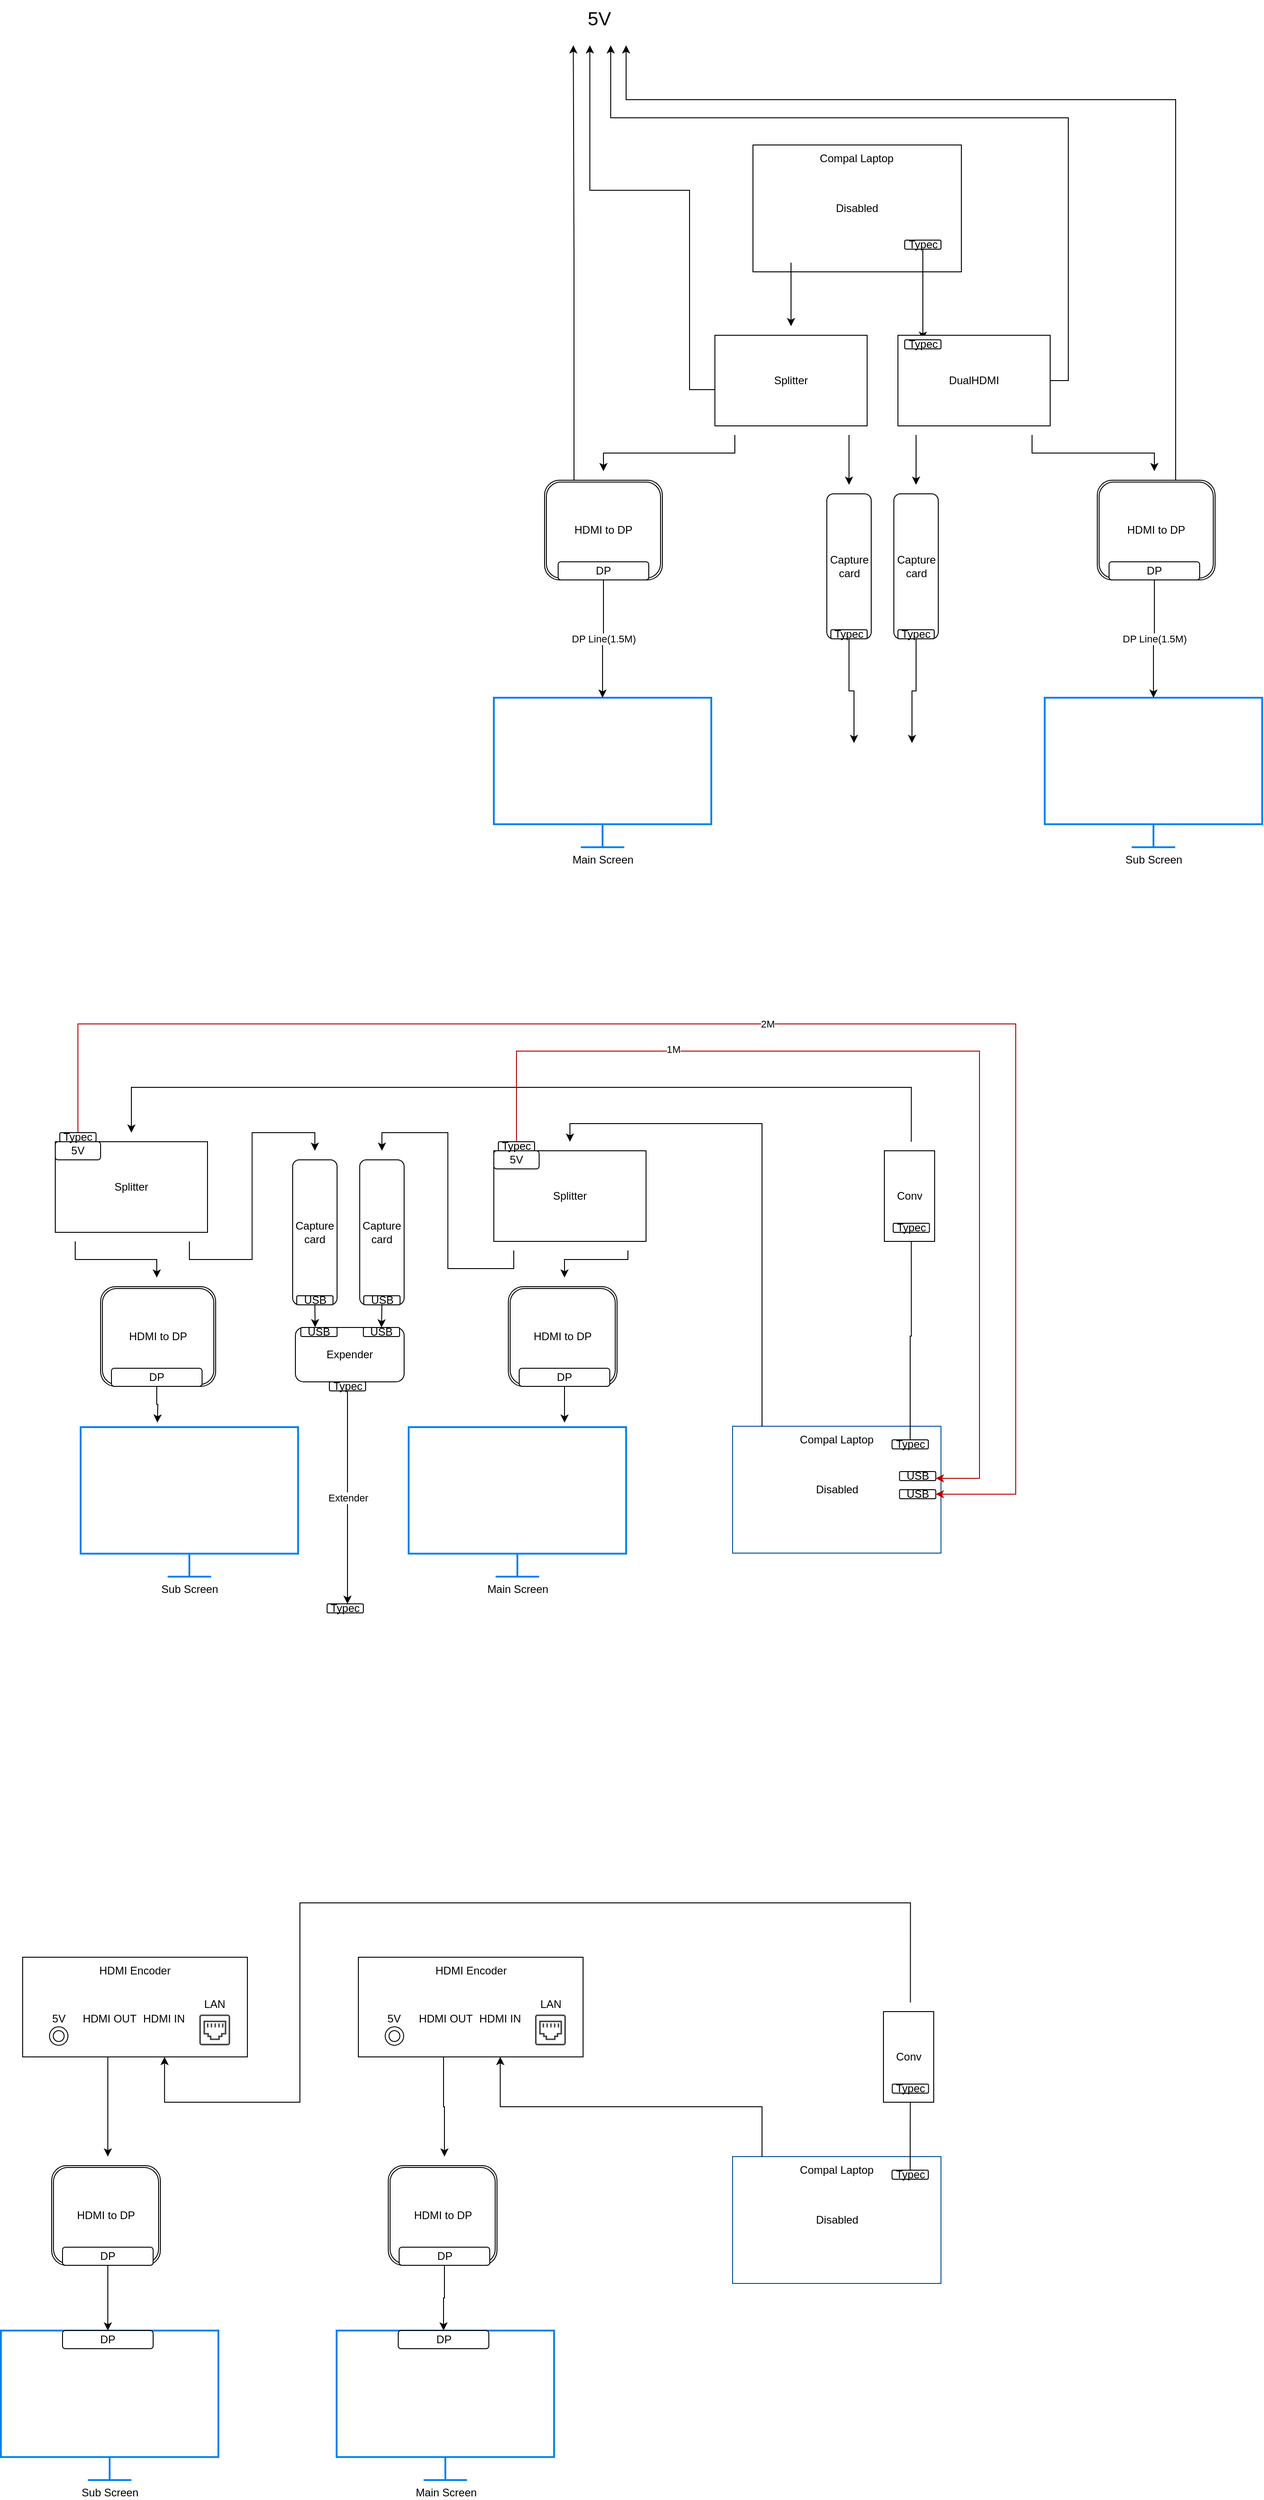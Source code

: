 <mxfile version="21.3.6" type="github">
  <diagram name="Page-1" id="ZHrkb8M3doUFQccYnInZ">
    <mxGraphModel dx="2421" dy="869" grid="1" gridSize="10" guides="1" tooltips="1" connect="1" arrows="1" fold="1" page="1" pageScale="1" pageWidth="827" pageHeight="1169" math="0" shadow="0">
      <root>
        <mxCell id="0" />
        <mxCell id="1" parent="0" />
        <mxCell id="SaD9-UyURZ3D5xDFc2nL-1" value="Disabled" style="rounded=0;whiteSpace=wrap;html=1;" parent="1" vertex="1">
          <mxGeometry x="240" y="200" width="230" height="140" as="geometry" />
        </mxCell>
        <mxCell id="SaD9-UyURZ3D5xDFc2nL-2" value="Compal Laptop" style="text;html=1;strokeColor=none;fillColor=none;align=center;verticalAlign=middle;whiteSpace=wrap;rounded=0;" parent="1" vertex="1">
          <mxGeometry x="302" y="200" width="105" height="30" as="geometry" />
        </mxCell>
        <mxCell id="SaD9-UyURZ3D5xDFc2nL-12" style="edgeStyle=orthogonalEdgeStyle;rounded=0;orthogonalLoop=1;jettySize=auto;html=1;exitX=0.5;exitY=1;exitDx=0;exitDy=0;" parent="1" source="SaD9-UyURZ3D5xDFc2nL-4" target="SaD9-UyURZ3D5xDFc2nL-9" edge="1">
          <mxGeometry relative="1" as="geometry" />
        </mxCell>
        <mxCell id="SaD9-UyURZ3D5xDFc2nL-4" value="" style="shape=image;html=1;verticalAlign=top;verticalLabelPosition=bottom;labelBackgroundColor=#ffffff;imageAspect=0;aspect=fixed;image=https://cdn1.iconfinder.com/data/icons/bootstrap-vol-3/16/hdmi-128.png" parent="1" vertex="1">
          <mxGeometry x="262" y="290" width="40" height="40" as="geometry" />
        </mxCell>
        <mxCell id="SaD9-UyURZ3D5xDFc2nL-15" style="edgeStyle=orthogonalEdgeStyle;rounded=0;orthogonalLoop=1;jettySize=auto;html=1;exitX=0.5;exitY=1;exitDx=0;exitDy=0;entryX=0.5;entryY=0;entryDx=0;entryDy=0;" parent="1" source="SaD9-UyURZ3D5xDFc2nL-7" target="SaD9-UyURZ3D5xDFc2nL-14" edge="1">
          <mxGeometry relative="1" as="geometry" />
        </mxCell>
        <mxCell id="SaD9-UyURZ3D5xDFc2nL-7" value="Typec" style="rounded=1;whiteSpace=wrap;html=1;" parent="1" vertex="1">
          <mxGeometry x="407.5" y="305" width="40" height="10" as="geometry" />
        </mxCell>
        <mxCell id="CkLI3NQmUDIv4lDxEzW_-19" style="edgeStyle=orthogonalEdgeStyle;rounded=0;orthogonalLoop=1;jettySize=auto;html=1;exitX=0;exitY=0.25;exitDx=0;exitDy=0;" parent="1" source="SaD9-UyURZ3D5xDFc2nL-8" edge="1">
          <mxGeometry relative="1" as="geometry">
            <mxPoint x="60" y="90" as="targetPoint" />
            <Array as="points">
              <mxPoint x="240" y="435" />
              <mxPoint x="240" y="470" />
              <mxPoint x="170" y="470" />
              <mxPoint x="170" y="250" />
              <mxPoint x="60" y="250" />
            </Array>
          </mxGeometry>
        </mxCell>
        <mxCell id="SaD9-UyURZ3D5xDFc2nL-8" value="Splitter" style="rounded=0;whiteSpace=wrap;html=1;" parent="1" vertex="1">
          <mxGeometry x="198" y="410" width="168" height="100" as="geometry" />
        </mxCell>
        <mxCell id="SaD9-UyURZ3D5xDFc2nL-9" value="" style="shape=image;html=1;verticalAlign=top;verticalLabelPosition=bottom;labelBackgroundColor=#ffffff;imageAspect=0;aspect=fixed;image=https://cdn1.iconfinder.com/data/icons/bootstrap-vol-3/16/hdmi-128.png" parent="1" vertex="1">
          <mxGeometry x="262" y="400" width="40" height="40" as="geometry" />
        </mxCell>
        <mxCell id="SaD9-UyURZ3D5xDFc2nL-38" style="edgeStyle=orthogonalEdgeStyle;rounded=0;orthogonalLoop=1;jettySize=auto;html=1;exitX=0.5;exitY=1;exitDx=0;exitDy=0;entryX=0.5;entryY=0;entryDx=0;entryDy=0;" parent="1" source="SaD9-UyURZ3D5xDFc2nL-10" target="SaD9-UyURZ3D5xDFc2nL-33" edge="1">
          <mxGeometry relative="1" as="geometry" />
        </mxCell>
        <mxCell id="SaD9-UyURZ3D5xDFc2nL-10" value="" style="shape=image;html=1;verticalAlign=top;verticalLabelPosition=bottom;labelBackgroundColor=#ffffff;imageAspect=0;aspect=fixed;image=https://cdn1.iconfinder.com/data/icons/bootstrap-vol-3/16/hdmi-128.png" parent="1" vertex="1">
          <mxGeometry x="326" y="480" width="40" height="40" as="geometry" />
        </mxCell>
        <mxCell id="SaD9-UyURZ3D5xDFc2nL-25" style="edgeStyle=orthogonalEdgeStyle;rounded=0;orthogonalLoop=1;jettySize=auto;html=1;exitX=0.5;exitY=1;exitDx=0;exitDy=0;entryX=0.5;entryY=0;entryDx=0;entryDy=0;" parent="1" source="SaD9-UyURZ3D5xDFc2nL-11" target="SaD9-UyURZ3D5xDFc2nL-23" edge="1">
          <mxGeometry relative="1" as="geometry" />
        </mxCell>
        <mxCell id="SaD9-UyURZ3D5xDFc2nL-11" value="" style="shape=image;html=1;verticalAlign=top;verticalLabelPosition=bottom;labelBackgroundColor=#ffffff;imageAspect=0;aspect=fixed;image=https://cdn1.iconfinder.com/data/icons/bootstrap-vol-3/16/hdmi-128.png" parent="1" vertex="1">
          <mxGeometry x="200" y="480" width="40" height="40" as="geometry" />
        </mxCell>
        <mxCell id="CkLI3NQmUDIv4lDxEzW_-21" style="edgeStyle=orthogonalEdgeStyle;rounded=0;orthogonalLoop=1;jettySize=auto;html=1;exitX=1;exitY=0.5;exitDx=0;exitDy=0;" parent="1" source="SaD9-UyURZ3D5xDFc2nL-13" edge="1">
          <mxGeometry relative="1" as="geometry">
            <mxPoint x="83" y="90" as="targetPoint" />
            <Array as="points">
              <mxPoint x="588" y="460" />
              <mxPoint x="588" y="170" />
              <mxPoint x="83" y="170" />
            </Array>
          </mxGeometry>
        </mxCell>
        <mxCell id="SaD9-UyURZ3D5xDFc2nL-13" value="DualHDMI" style="rounded=0;whiteSpace=wrap;html=1;" parent="1" vertex="1">
          <mxGeometry x="400" y="410" width="168" height="100" as="geometry" />
        </mxCell>
        <mxCell id="SaD9-UyURZ3D5xDFc2nL-14" value="Typec" style="rounded=1;whiteSpace=wrap;html=1;" parent="1" vertex="1">
          <mxGeometry x="407.5" y="415" width="40" height="10" as="geometry" />
        </mxCell>
        <mxCell id="SaD9-UyURZ3D5xDFc2nL-39" style="edgeStyle=orthogonalEdgeStyle;rounded=0;orthogonalLoop=1;jettySize=auto;html=1;exitX=0.5;exitY=1;exitDx=0;exitDy=0;entryX=0.5;entryY=0;entryDx=0;entryDy=0;" parent="1" source="SaD9-UyURZ3D5xDFc2nL-16" target="SaD9-UyURZ3D5xDFc2nL-36" edge="1">
          <mxGeometry relative="1" as="geometry" />
        </mxCell>
        <mxCell id="SaD9-UyURZ3D5xDFc2nL-16" value="" style="shape=image;html=1;verticalAlign=top;verticalLabelPosition=bottom;labelBackgroundColor=#ffffff;imageAspect=0;aspect=fixed;image=https://cdn1.iconfinder.com/data/icons/bootstrap-vol-3/16/hdmi-128.png" parent="1" vertex="1">
          <mxGeometry x="400" y="480" width="40" height="40" as="geometry" />
        </mxCell>
        <mxCell id="SaD9-UyURZ3D5xDFc2nL-29" style="edgeStyle=orthogonalEdgeStyle;rounded=0;orthogonalLoop=1;jettySize=auto;html=1;exitX=0.5;exitY=1;exitDx=0;exitDy=0;entryX=0.5;entryY=0;entryDx=0;entryDy=0;" parent="1" source="SaD9-UyURZ3D5xDFc2nL-17" target="SaD9-UyURZ3D5xDFc2nL-27" edge="1">
          <mxGeometry relative="1" as="geometry" />
        </mxCell>
        <mxCell id="SaD9-UyURZ3D5xDFc2nL-17" value="" style="shape=image;html=1;verticalAlign=top;verticalLabelPosition=bottom;labelBackgroundColor=#ffffff;imageAspect=0;aspect=fixed;image=https://cdn1.iconfinder.com/data/icons/bootstrap-vol-3/16/hdmi-128.png" parent="1" vertex="1">
          <mxGeometry x="528" y="480" width="40" height="40" as="geometry" />
        </mxCell>
        <mxCell id="SaD9-UyURZ3D5xDFc2nL-20" value="Main Screen" style="html=1;verticalLabelPosition=bottom;align=center;labelBackgroundColor=#ffffff;verticalAlign=top;strokeWidth=2;strokeColor=#0080F0;shadow=0;dashed=0;shape=mxgraph.ios7.icons.monitor;" parent="1" vertex="1">
          <mxGeometry x="-46" y="810" width="240" height="165" as="geometry" />
        </mxCell>
        <mxCell id="SaD9-UyURZ3D5xDFc2nL-21" value="Sub Screen" style="html=1;verticalLabelPosition=bottom;align=center;labelBackgroundColor=#ffffff;verticalAlign=top;strokeWidth=2;strokeColor=#0080F0;shadow=0;dashed=0;shape=mxgraph.ios7.icons.monitor;" parent="1" vertex="1">
          <mxGeometry x="562" y="810" width="240" height="165" as="geometry" />
        </mxCell>
        <mxCell id="CkLI3NQmUDIv4lDxEzW_-17" style="edgeStyle=orthogonalEdgeStyle;rounded=0;orthogonalLoop=1;jettySize=auto;html=1;exitX=0.25;exitY=0;exitDx=0;exitDy=0;" parent="1" source="SaD9-UyURZ3D5xDFc2nL-22" edge="1">
          <mxGeometry relative="1" as="geometry">
            <mxPoint x="41.727" y="90" as="targetPoint" />
          </mxGeometry>
        </mxCell>
        <mxCell id="SaD9-UyURZ3D5xDFc2nL-22" value="HDMI to DP" style="shape=ext;double=1;rounded=1;whiteSpace=wrap;html=1;" parent="1" vertex="1">
          <mxGeometry x="10" y="570" width="130" height="110" as="geometry" />
        </mxCell>
        <mxCell id="SaD9-UyURZ3D5xDFc2nL-23" value="" style="shape=image;html=1;verticalAlign=top;verticalLabelPosition=bottom;labelBackgroundColor=#ffffff;imageAspect=0;aspect=fixed;image=https://cdn1.iconfinder.com/data/icons/bootstrap-vol-3/16/hdmi-128.png" parent="1" vertex="1">
          <mxGeometry x="55" y="560" width="40" height="40" as="geometry" />
        </mxCell>
        <mxCell id="SaD9-UyURZ3D5xDFc2nL-31" value="DP Line(1.5M)" style="edgeStyle=orthogonalEdgeStyle;rounded=0;orthogonalLoop=1;jettySize=auto;html=1;exitX=0.5;exitY=1;exitDx=0;exitDy=0;" parent="1" source="SaD9-UyURZ3D5xDFc2nL-24" target="SaD9-UyURZ3D5xDFc2nL-20" edge="1">
          <mxGeometry relative="1" as="geometry" />
        </mxCell>
        <mxCell id="SaD9-UyURZ3D5xDFc2nL-24" value="DP" style="rounded=1;whiteSpace=wrap;html=1;" parent="1" vertex="1">
          <mxGeometry x="25" y="660" width="100" height="20" as="geometry" />
        </mxCell>
        <mxCell id="CkLI3NQmUDIv4lDxEzW_-18" style="edgeStyle=orthogonalEdgeStyle;rounded=0;orthogonalLoop=1;jettySize=auto;html=1;exitX=0.75;exitY=0;exitDx=0;exitDy=0;" parent="1" edge="1">
          <mxGeometry relative="1" as="geometry">
            <mxPoint x="100" y="90" as="targetPoint" />
            <mxPoint x="706.5" y="570" as="sourcePoint" />
            <Array as="points">
              <mxPoint x="707" y="150" />
              <mxPoint x="100" y="150" />
              <mxPoint x="100" y="90" />
            </Array>
          </mxGeometry>
        </mxCell>
        <mxCell id="SaD9-UyURZ3D5xDFc2nL-26" value="HDMI to DP" style="shape=ext;double=1;rounded=1;whiteSpace=wrap;html=1;" parent="1" vertex="1">
          <mxGeometry x="620" y="570" width="130" height="110" as="geometry" />
        </mxCell>
        <mxCell id="SaD9-UyURZ3D5xDFc2nL-27" value="" style="shape=image;html=1;verticalAlign=top;verticalLabelPosition=bottom;labelBackgroundColor=#ffffff;imageAspect=0;aspect=fixed;image=https://cdn1.iconfinder.com/data/icons/bootstrap-vol-3/16/hdmi-128.png" parent="1" vertex="1">
          <mxGeometry x="663" y="560" width="40" height="40" as="geometry" />
        </mxCell>
        <mxCell id="SaD9-UyURZ3D5xDFc2nL-30" value="DP Line(1.5M)" style="edgeStyle=orthogonalEdgeStyle;rounded=0;orthogonalLoop=1;jettySize=auto;html=1;exitX=0.5;exitY=1;exitDx=0;exitDy=0;" parent="1" source="SaD9-UyURZ3D5xDFc2nL-28" target="SaD9-UyURZ3D5xDFc2nL-21" edge="1">
          <mxGeometry relative="1" as="geometry" />
        </mxCell>
        <mxCell id="SaD9-UyURZ3D5xDFc2nL-28" value="DP" style="rounded=1;whiteSpace=wrap;html=1;" parent="1" vertex="1">
          <mxGeometry x="633" y="660" width="100" height="20" as="geometry" />
        </mxCell>
        <mxCell id="SaD9-UyURZ3D5xDFc2nL-32" value="Capture&lt;br&gt;card" style="rounded=1;whiteSpace=wrap;html=1;" parent="1" vertex="1">
          <mxGeometry x="321.5" y="585" width="49" height="160" as="geometry" />
        </mxCell>
        <mxCell id="SaD9-UyURZ3D5xDFc2nL-33" value="" style="shape=image;html=1;verticalAlign=top;verticalLabelPosition=bottom;labelBackgroundColor=#ffffff;imageAspect=0;aspect=fixed;image=https://cdn1.iconfinder.com/data/icons/bootstrap-vol-3/16/hdmi-128.png" parent="1" vertex="1">
          <mxGeometry x="326" y="575" width="40" height="40" as="geometry" />
        </mxCell>
        <mxCell id="SaD9-UyURZ3D5xDFc2nL-41" style="edgeStyle=orthogonalEdgeStyle;rounded=0;orthogonalLoop=1;jettySize=auto;html=1;exitX=0.5;exitY=1;exitDx=0;exitDy=0;entryX=0.25;entryY=0;entryDx=0;entryDy=0;" parent="1" source="SaD9-UyURZ3D5xDFc2nL-34" target="SaD9-UyURZ3D5xDFc2nL-40" edge="1">
          <mxGeometry relative="1" as="geometry" />
        </mxCell>
        <mxCell id="SaD9-UyURZ3D5xDFc2nL-34" value="Typec" style="rounded=1;whiteSpace=wrap;html=1;" parent="1" vertex="1">
          <mxGeometry x="326" y="735" width="40" height="10" as="geometry" />
        </mxCell>
        <mxCell id="SaD9-UyURZ3D5xDFc2nL-35" value="Capture&lt;br&gt;card" style="rounded=1;whiteSpace=wrap;html=1;" parent="1" vertex="1">
          <mxGeometry x="395.5" y="585" width="49" height="160" as="geometry" />
        </mxCell>
        <mxCell id="SaD9-UyURZ3D5xDFc2nL-36" value="" style="shape=image;html=1;verticalAlign=top;verticalLabelPosition=bottom;labelBackgroundColor=#ffffff;imageAspect=0;aspect=fixed;image=https://cdn1.iconfinder.com/data/icons/bootstrap-vol-3/16/hdmi-128.png" parent="1" vertex="1">
          <mxGeometry x="400" y="575" width="40" height="40" as="geometry" />
        </mxCell>
        <mxCell id="SaD9-UyURZ3D5xDFc2nL-42" style="edgeStyle=orthogonalEdgeStyle;rounded=0;orthogonalLoop=1;jettySize=auto;html=1;exitX=0.5;exitY=1;exitDx=0;exitDy=0;entryX=0.75;entryY=0;entryDx=0;entryDy=0;" parent="1" source="SaD9-UyURZ3D5xDFc2nL-37" target="SaD9-UyURZ3D5xDFc2nL-40" edge="1">
          <mxGeometry relative="1" as="geometry" />
        </mxCell>
        <mxCell id="SaD9-UyURZ3D5xDFc2nL-37" value="Typec" style="rounded=1;whiteSpace=wrap;html=1;" parent="1" vertex="1">
          <mxGeometry x="400" y="735" width="40" height="10" as="geometry" />
        </mxCell>
        <mxCell id="SaD9-UyURZ3D5xDFc2nL-40" value="" style="shape=image;html=1;verticalAlign=top;verticalLabelPosition=bottom;labelBackgroundColor=#ffffff;imageAspect=0;aspect=fixed;image=https://cdn1.iconfinder.com/data/icons/uiux-001-solid/32/Camera-128.png" parent="1" vertex="1">
          <mxGeometry x="319.5" y="860" width="128" height="128" as="geometry" />
        </mxCell>
        <mxCell id="CkLI3NQmUDIv4lDxEzW_-20" value="5V" style="text;html=1;align=center;verticalAlign=middle;resizable=0;points=[];autosize=1;strokeColor=none;fillColor=none;strokeWidth=3;fontSize=21;" parent="1" vertex="1">
          <mxGeometry x="45" y="40" width="50" height="40" as="geometry" />
        </mxCell>
        <mxCell id="b5K1V9U7q6zCyGQNCphy-1" value="Disabled" style="rounded=0;whiteSpace=wrap;html=1;strokeColor=#004C99;" parent="1" vertex="1">
          <mxGeometry x="217.5" y="1614" width="230" height="140" as="geometry" />
        </mxCell>
        <mxCell id="b5K1V9U7q6zCyGQNCphy-2" value="Compal Laptop" style="text;html=1;strokeColor=none;fillColor=none;align=center;verticalAlign=middle;whiteSpace=wrap;rounded=0;" parent="1" vertex="1">
          <mxGeometry x="279.5" y="1614" width="105" height="30" as="geometry" />
        </mxCell>
        <mxCell id="b5K1V9U7q6zCyGQNCphy-41" style="edgeStyle=orthogonalEdgeStyle;rounded=0;orthogonalLoop=1;jettySize=auto;html=1;exitX=0.5;exitY=0;exitDx=0;exitDy=0;entryX=0.5;entryY=0;entryDx=0;entryDy=0;" parent="1" source="b5K1V9U7q6zCyGQNCphy-3" target="b5K1V9U7q6zCyGQNCphy-6" edge="1">
          <mxGeometry relative="1" as="geometry" />
        </mxCell>
        <mxCell id="b5K1V9U7q6zCyGQNCphy-3" value="" style="shape=image;html=1;verticalAlign=top;verticalLabelPosition=bottom;labelBackgroundColor=#ffffff;imageAspect=0;aspect=fixed;image=https://cdn1.iconfinder.com/data/icons/bootstrap-vol-3/16/hdmi-128.png" parent="1" vertex="1">
          <mxGeometry x="230" y="1614" width="40" height="40" as="geometry" />
        </mxCell>
        <mxCell id="b5K1V9U7q6zCyGQNCphy-42" style="edgeStyle=orthogonalEdgeStyle;rounded=0;orthogonalLoop=1;jettySize=auto;html=1;exitX=0.5;exitY=0;exitDx=0;exitDy=0;entryX=0.5;entryY=1;entryDx=0;entryDy=0;" parent="1" source="b5K1V9U7q6zCyGQNCphy-4" target="b5K1V9U7q6zCyGQNCphy-10" edge="1">
          <mxGeometry relative="1" as="geometry" />
        </mxCell>
        <mxCell id="b5K1V9U7q6zCyGQNCphy-4" value="Typec" style="rounded=1;whiteSpace=wrap;html=1;" parent="1" vertex="1">
          <mxGeometry x="393.5" y="1629" width="40" height="10" as="geometry" />
        </mxCell>
        <mxCell id="b5K1V9U7q6zCyGQNCphy-5" value="Splitter" style="rounded=0;whiteSpace=wrap;html=1;" parent="1" vertex="1">
          <mxGeometry x="-46" y="1310" width="168" height="100" as="geometry" />
        </mxCell>
        <mxCell id="b5K1V9U7q6zCyGQNCphy-6" value="" style="shape=image;html=1;verticalAlign=top;verticalLabelPosition=bottom;labelBackgroundColor=#ffffff;imageAspect=0;aspect=fixed;image=https://cdn1.iconfinder.com/data/icons/bootstrap-vol-3/16/hdmi-128.png" parent="1" vertex="1">
          <mxGeometry x="18" y="1300" width="40" height="40" as="geometry" />
        </mxCell>
        <mxCell id="b5K1V9U7q6zCyGQNCphy-79" style="edgeStyle=orthogonalEdgeStyle;rounded=0;orthogonalLoop=1;jettySize=auto;html=1;exitX=0.5;exitY=1;exitDx=0;exitDy=0;" parent="1" source="b5K1V9U7q6zCyGQNCphy-7" target="b5K1V9U7q6zCyGQNCphy-74" edge="1">
          <mxGeometry relative="1" as="geometry">
            <Array as="points">
              <mxPoint x="102" y="1430" />
              <mxPoint x="32" y="1430" />
            </Array>
          </mxGeometry>
        </mxCell>
        <mxCell id="b5K1V9U7q6zCyGQNCphy-7" value="" style="shape=image;html=1;verticalAlign=top;verticalLabelPosition=bottom;labelBackgroundColor=#ffffff;imageAspect=0;aspect=fixed;image=https://cdn1.iconfinder.com/data/icons/bootstrap-vol-3/16/hdmi-128.png" parent="1" vertex="1">
          <mxGeometry x="82" y="1380" width="40" height="40" as="geometry" />
        </mxCell>
        <mxCell id="b5K1V9U7q6zCyGQNCphy-9" value="Conv" style="rounded=0;whiteSpace=wrap;html=1;" parent="1" vertex="1">
          <mxGeometry x="385" y="1310" width="55.5" height="100" as="geometry" />
        </mxCell>
        <mxCell id="b5K1V9U7q6zCyGQNCphy-83" style="edgeStyle=orthogonalEdgeStyle;rounded=0;orthogonalLoop=1;jettySize=auto;html=1;exitX=0.5;exitY=1;exitDx=0;exitDy=0;entryX=0.5;entryY=0;entryDx=0;entryDy=0;" parent="1" source="b5K1V9U7q6zCyGQNCphy-8" target="b5K1V9U7q6zCyGQNCphy-65" edge="1">
          <mxGeometry relative="1" as="geometry" />
        </mxCell>
        <mxCell id="b5K1V9U7q6zCyGQNCphy-8" value="" style="shape=image;html=1;verticalAlign=top;verticalLabelPosition=bottom;labelBackgroundColor=#ffffff;imageAspect=0;aspect=fixed;image=https://cdn1.iconfinder.com/data/icons/bootstrap-vol-3/16/hdmi-128.png" parent="1" vertex="1">
          <mxGeometry x="-44" y="1380" width="40" height="40" as="geometry" />
        </mxCell>
        <mxCell id="b5K1V9U7q6zCyGQNCphy-10" value="Typec" style="rounded=1;whiteSpace=wrap;html=1;" parent="1" vertex="1">
          <mxGeometry x="394.75" y="1390" width="40" height="10" as="geometry" />
        </mxCell>
        <mxCell id="b5K1V9U7q6zCyGQNCphy-45" style="edgeStyle=orthogonalEdgeStyle;rounded=0;orthogonalLoop=1;jettySize=auto;html=1;exitX=0.5;exitY=0;exitDx=0;exitDy=0;entryX=0.5;entryY=0;entryDx=0;entryDy=0;" parent="1" source="b5K1V9U7q6zCyGQNCphy-11" target="b5K1V9U7q6zCyGQNCphy-17" edge="1">
          <mxGeometry relative="1" as="geometry">
            <Array as="points">
              <mxPoint x="411" y="1240" />
              <mxPoint x="-236" y="1240" />
            </Array>
          </mxGeometry>
        </mxCell>
        <mxCell id="b5K1V9U7q6zCyGQNCphy-11" value="" style="shape=image;html=1;verticalAlign=top;verticalLabelPosition=bottom;labelBackgroundColor=#ffffff;imageAspect=0;aspect=fixed;image=https://cdn1.iconfinder.com/data/icons/bootstrap-vol-3/16/hdmi-128.png" parent="1" vertex="1">
          <mxGeometry x="394.75" y="1300" width="40" height="40" as="geometry" />
        </mxCell>
        <mxCell id="b5K1V9U7q6zCyGQNCphy-16" value="Splitter" style="rounded=0;whiteSpace=wrap;html=1;" parent="1" vertex="1">
          <mxGeometry x="-530" y="1300" width="168" height="100" as="geometry" />
        </mxCell>
        <mxCell id="b5K1V9U7q6zCyGQNCphy-17" value="" style="shape=image;html=1;verticalAlign=top;verticalLabelPosition=bottom;labelBackgroundColor=#ffffff;imageAspect=0;aspect=fixed;image=https://cdn1.iconfinder.com/data/icons/bootstrap-vol-3/16/hdmi-128.png" parent="1" vertex="1">
          <mxGeometry x="-466" y="1290" width="40" height="40" as="geometry" />
        </mxCell>
        <mxCell id="b5K1V9U7q6zCyGQNCphy-82" style="edgeStyle=orthogonalEdgeStyle;rounded=0;orthogonalLoop=1;jettySize=auto;html=1;exitX=0.5;exitY=1;exitDx=0;exitDy=0;entryX=0.5;entryY=0;entryDx=0;entryDy=0;" parent="1" source="b5K1V9U7q6zCyGQNCphy-18" target="b5K1V9U7q6zCyGQNCphy-61" edge="1">
          <mxGeometry relative="1" as="geometry" />
        </mxCell>
        <mxCell id="b5K1V9U7q6zCyGQNCphy-18" value="" style="shape=image;html=1;verticalAlign=top;verticalLabelPosition=bottom;labelBackgroundColor=#ffffff;imageAspect=0;aspect=fixed;image=https://cdn1.iconfinder.com/data/icons/bootstrap-vol-3/16/hdmi-128.png" parent="1" vertex="1">
          <mxGeometry x="-402" y="1370" width="40" height="40" as="geometry" />
        </mxCell>
        <mxCell id="b5K1V9U7q6zCyGQNCphy-77" style="edgeStyle=orthogonalEdgeStyle;rounded=0;orthogonalLoop=1;jettySize=auto;html=1;exitX=0.5;exitY=1;exitDx=0;exitDy=0;entryX=0.5;entryY=0;entryDx=0;entryDy=0;" parent="1" source="b5K1V9U7q6zCyGQNCphy-19" target="b5K1V9U7q6zCyGQNCphy-71" edge="1">
          <mxGeometry relative="1" as="geometry" />
        </mxCell>
        <mxCell id="b5K1V9U7q6zCyGQNCphy-19" value="" style="shape=image;html=1;verticalAlign=top;verticalLabelPosition=bottom;labelBackgroundColor=#ffffff;imageAspect=0;aspect=fixed;image=https://cdn1.iconfinder.com/data/icons/bootstrap-vol-3/16/hdmi-128.png" parent="1" vertex="1">
          <mxGeometry x="-528" y="1370" width="40" height="40" as="geometry" />
        </mxCell>
        <mxCell id="b5K1V9U7q6zCyGQNCphy-21" value="5V" style="rounded=1;whiteSpace=wrap;html=1;" parent="1" vertex="1">
          <mxGeometry x="-46" y="1310" width="50" height="20" as="geometry" />
        </mxCell>
        <mxCell id="b5K1V9U7q6zCyGQNCphy-23" value="5V" style="rounded=1;whiteSpace=wrap;html=1;" parent="1" vertex="1">
          <mxGeometry x="-530" y="1300" width="50" height="20" as="geometry" />
        </mxCell>
        <mxCell id="b5K1V9U7q6zCyGQNCphy-48" value="Main Screen" style="html=1;verticalLabelPosition=bottom;align=center;labelBackgroundColor=#ffffff;verticalAlign=top;strokeWidth=2;strokeColor=#0080F0;shadow=0;dashed=0;shape=mxgraph.ios7.icons.monitor;" parent="1" vertex="1">
          <mxGeometry x="-140" y="1615" width="240" height="165" as="geometry" />
        </mxCell>
        <mxCell id="b5K1V9U7q6zCyGQNCphy-49" value="Sub Screen" style="html=1;verticalLabelPosition=bottom;align=center;labelBackgroundColor=#ffffff;verticalAlign=top;strokeWidth=2;strokeColor=#0080F0;shadow=0;dashed=0;shape=mxgraph.ios7.icons.monitor;" parent="1" vertex="1">
          <mxGeometry x="-502" y="1615" width="240" height="165" as="geometry" />
        </mxCell>
        <mxCell id="b5K1V9U7q6zCyGQNCphy-60" value="Capture&lt;br&gt;card" style="rounded=1;whiteSpace=wrap;html=1;" parent="1" vertex="1">
          <mxGeometry x="-268" y="1320" width="49" height="160" as="geometry" />
        </mxCell>
        <mxCell id="b5K1V9U7q6zCyGQNCphy-61" value="" style="shape=image;html=1;verticalAlign=top;verticalLabelPosition=bottom;labelBackgroundColor=#ffffff;imageAspect=0;aspect=fixed;image=https://cdn1.iconfinder.com/data/icons/bootstrap-vol-3/16/hdmi-128.png" parent="1" vertex="1">
          <mxGeometry x="-263.5" y="1310" width="40" height="40" as="geometry" />
        </mxCell>
        <mxCell id="b5K1V9U7q6zCyGQNCphy-92" style="edgeStyle=orthogonalEdgeStyle;rounded=0;orthogonalLoop=1;jettySize=auto;html=1;exitX=0.5;exitY=1;exitDx=0;exitDy=0;entryX=0.182;entryY=-0.004;entryDx=0;entryDy=0;entryPerimeter=0;" parent="1" source="b5K1V9U7q6zCyGQNCphy-63" target="b5K1V9U7q6zCyGQNCphy-84" edge="1">
          <mxGeometry relative="1" as="geometry" />
        </mxCell>
        <mxCell id="b5K1V9U7q6zCyGQNCphy-63" value="USB" style="rounded=1;whiteSpace=wrap;html=1;" parent="1" vertex="1">
          <mxGeometry x="-263.5" y="1470" width="40" height="10" as="geometry" />
        </mxCell>
        <mxCell id="b5K1V9U7q6zCyGQNCphy-64" value="Capture&lt;br&gt;card" style="rounded=1;whiteSpace=wrap;html=1;" parent="1" vertex="1">
          <mxGeometry x="-194" y="1320" width="49" height="160" as="geometry" />
        </mxCell>
        <mxCell id="b5K1V9U7q6zCyGQNCphy-65" value="" style="shape=image;html=1;verticalAlign=top;verticalLabelPosition=bottom;labelBackgroundColor=#ffffff;imageAspect=0;aspect=fixed;image=https://cdn1.iconfinder.com/data/icons/bootstrap-vol-3/16/hdmi-128.png" parent="1" vertex="1">
          <mxGeometry x="-189.5" y="1310" width="40" height="40" as="geometry" />
        </mxCell>
        <mxCell id="b5K1V9U7q6zCyGQNCphy-116" style="edgeStyle=orthogonalEdgeStyle;rounded=0;orthogonalLoop=1;jettySize=auto;html=1;exitX=0.5;exitY=1;exitDx=0;exitDy=0;entryX=0.5;entryY=0;entryDx=0;entryDy=0;" parent="1" source="b5K1V9U7q6zCyGQNCphy-67" target="b5K1V9U7q6zCyGQNCphy-96" edge="1">
          <mxGeometry relative="1" as="geometry" />
        </mxCell>
        <mxCell id="b5K1V9U7q6zCyGQNCphy-67" value="USB" style="rounded=1;whiteSpace=wrap;html=1;" parent="1" vertex="1">
          <mxGeometry x="-189.5" y="1470" width="40" height="10" as="geometry" />
        </mxCell>
        <mxCell id="b5K1V9U7q6zCyGQNCphy-68" value="" style="shape=image;html=1;verticalAlign=top;verticalLabelPosition=bottom;labelBackgroundColor=#ffffff;imageAspect=0;aspect=fixed;image=https://cdn1.iconfinder.com/data/icons/uiux-001-solid/32/Camera-128.png" parent="1" vertex="1">
          <mxGeometry x="-271.5" y="1810" width="128" height="128" as="geometry" />
        </mxCell>
        <mxCell id="b5K1V9U7q6zCyGQNCphy-70" value="HDMI to DP" style="shape=ext;double=1;rounded=1;whiteSpace=wrap;html=1;" parent="1" vertex="1">
          <mxGeometry x="-480" y="1460" width="127" height="110" as="geometry" />
        </mxCell>
        <mxCell id="b5K1V9U7q6zCyGQNCphy-71" value="" style="shape=image;html=1;verticalAlign=top;verticalLabelPosition=bottom;labelBackgroundColor=#ffffff;imageAspect=0;aspect=fixed;image=https://cdn1.iconfinder.com/data/icons/bootstrap-vol-3/16/hdmi-128.png" parent="1" vertex="1">
          <mxGeometry x="-438" y="1450" width="40" height="40" as="geometry" />
        </mxCell>
        <mxCell id="b5K1V9U7q6zCyGQNCphy-115" style="edgeStyle=orthogonalEdgeStyle;rounded=0;orthogonalLoop=1;jettySize=auto;html=1;exitX=0.5;exitY=1;exitDx=0;exitDy=0;" parent="1" source="b5K1V9U7q6zCyGQNCphy-72" edge="1">
          <mxGeometry relative="1" as="geometry">
            <mxPoint x="-417.333" y="1610" as="targetPoint" />
          </mxGeometry>
        </mxCell>
        <mxCell id="b5K1V9U7q6zCyGQNCphy-72" value="DP" style="rounded=1;whiteSpace=wrap;html=1;" parent="1" vertex="1">
          <mxGeometry x="-468" y="1550" width="100" height="20" as="geometry" />
        </mxCell>
        <mxCell id="b5K1V9U7q6zCyGQNCphy-73" value="HDMI to DP" style="shape=ext;double=1;rounded=1;whiteSpace=wrap;html=1;" parent="1" vertex="1">
          <mxGeometry x="-30" y="1460" width="120" height="110" as="geometry" />
        </mxCell>
        <mxCell id="b5K1V9U7q6zCyGQNCphy-74" value="" style="shape=image;html=1;verticalAlign=top;verticalLabelPosition=bottom;labelBackgroundColor=#ffffff;imageAspect=0;aspect=fixed;image=https://cdn1.iconfinder.com/data/icons/bootstrap-vol-3/16/hdmi-128.png" parent="1" vertex="1">
          <mxGeometry x="12" y="1450" width="40" height="40" as="geometry" />
        </mxCell>
        <mxCell id="b5K1V9U7q6zCyGQNCphy-114" style="edgeStyle=orthogonalEdgeStyle;rounded=0;orthogonalLoop=1;jettySize=auto;html=1;exitX=0.5;exitY=1;exitDx=0;exitDy=0;entryX=0.717;entryY=-0.03;entryDx=0;entryDy=0;entryPerimeter=0;" parent="1" source="b5K1V9U7q6zCyGQNCphy-75" target="b5K1V9U7q6zCyGQNCphy-48" edge="1">
          <mxGeometry relative="1" as="geometry" />
        </mxCell>
        <mxCell id="b5K1V9U7q6zCyGQNCphy-75" value="DP" style="rounded=1;whiteSpace=wrap;html=1;" parent="1" vertex="1">
          <mxGeometry x="-18" y="1550" width="100" height="20" as="geometry" />
        </mxCell>
        <mxCell id="b5K1V9U7q6zCyGQNCphy-86" value="Extender" style="edgeStyle=orthogonalEdgeStyle;rounded=0;orthogonalLoop=1;jettySize=auto;html=1;exitX=0.5;exitY=1;exitDx=0;exitDy=0;" parent="1" source="b5K1V9U7q6zCyGQNCphy-110" target="b5K1V9U7q6zCyGQNCphy-68" edge="1">
          <mxGeometry relative="1" as="geometry" />
        </mxCell>
        <mxCell id="b5K1V9U7q6zCyGQNCphy-84" value="Expender" style="rounded=1;whiteSpace=wrap;html=1;" parent="1" vertex="1">
          <mxGeometry x="-265" y="1505" width="120" height="60" as="geometry" />
        </mxCell>
        <mxCell id="b5K1V9U7q6zCyGQNCphy-95" value="USB" style="rounded=1;whiteSpace=wrap;html=1;" parent="1" vertex="1">
          <mxGeometry x="-259" y="1505" width="40" height="10" as="geometry" />
        </mxCell>
        <mxCell id="b5K1V9U7q6zCyGQNCphy-96" value="USB" style="rounded=1;whiteSpace=wrap;html=1;" parent="1" vertex="1">
          <mxGeometry x="-190" y="1505" width="40" height="10" as="geometry" />
        </mxCell>
        <mxCell id="b5K1V9U7q6zCyGQNCphy-108" value="2M" style="edgeStyle=orthogonalEdgeStyle;rounded=0;orthogonalLoop=1;jettySize=auto;html=1;exitX=0.5;exitY=0;exitDx=0;exitDy=0;entryX=1;entryY=0.5;entryDx=0;entryDy=0;fillColor=#e51400;strokeColor=#B20000;" parent="1" source="b5K1V9U7q6zCyGQNCphy-100" target="b5K1V9U7q6zCyGQNCphy-104" edge="1">
          <mxGeometry relative="1" as="geometry">
            <Array as="points">
              <mxPoint x="-505" y="1170" />
              <mxPoint x="530" y="1170" />
              <mxPoint x="530" y="1689" />
            </Array>
          </mxGeometry>
        </mxCell>
        <mxCell id="b5K1V9U7q6zCyGQNCphy-100" value="Typec" style="rounded=1;whiteSpace=wrap;html=1;" parent="1" vertex="1">
          <mxGeometry x="-525" y="1290" width="40" height="10" as="geometry" />
        </mxCell>
        <mxCell id="b5K1V9U7q6zCyGQNCphy-107" style="edgeStyle=orthogonalEdgeStyle;rounded=0;orthogonalLoop=1;jettySize=auto;html=1;exitX=0.5;exitY=0;exitDx=0;exitDy=0;entryX=1;entryY=0.75;entryDx=0;entryDy=0;fillColor=#e51400;strokeColor=#B20000;" parent="1" source="b5K1V9U7q6zCyGQNCphy-101" target="b5K1V9U7q6zCyGQNCphy-103" edge="1">
          <mxGeometry relative="1" as="geometry">
            <Array as="points">
              <mxPoint x="-21" y="1200" />
              <mxPoint x="490" y="1200" />
              <mxPoint x="490" y="1672" />
            </Array>
          </mxGeometry>
        </mxCell>
        <mxCell id="b5K1V9U7q6zCyGQNCphy-109" value="1M" style="edgeLabel;html=1;align=center;verticalAlign=middle;resizable=0;points=[];" parent="b5K1V9U7q6zCyGQNCphy-107" vertex="1" connectable="0">
          <mxGeometry x="-0.518" y="2" relative="1" as="geometry">
            <mxPoint as="offset" />
          </mxGeometry>
        </mxCell>
        <mxCell id="b5K1V9U7q6zCyGQNCphy-101" value="Typec" style="rounded=1;whiteSpace=wrap;html=1;" parent="1" vertex="1">
          <mxGeometry x="-41" y="1300" width="40" height="10" as="geometry" />
        </mxCell>
        <mxCell id="b5K1V9U7q6zCyGQNCphy-103" value="USB" style="rounded=1;whiteSpace=wrap;html=1;" parent="1" vertex="1">
          <mxGeometry x="401.75" y="1664" width="40" height="10" as="geometry" />
        </mxCell>
        <mxCell id="b5K1V9U7q6zCyGQNCphy-104" value="USB" style="rounded=1;whiteSpace=wrap;html=1;" parent="1" vertex="1">
          <mxGeometry x="401.75" y="1684" width="40" height="10" as="geometry" />
        </mxCell>
        <mxCell id="b5K1V9U7q6zCyGQNCphy-110" value="Typec" style="rounded=1;whiteSpace=wrap;html=1;" parent="1" vertex="1">
          <mxGeometry x="-227.5" y="1565" width="40" height="10" as="geometry" />
        </mxCell>
        <mxCell id="b5K1V9U7q6zCyGQNCphy-117" value="Typec" style="rounded=1;whiteSpace=wrap;html=1;" parent="1" vertex="1">
          <mxGeometry x="-230" y="1810" width="40" height="10" as="geometry" />
        </mxCell>
        <mxCell id="LGhvk5WUoHeAyWMThnL8-7" value="Disabled" style="rounded=0;whiteSpace=wrap;html=1;strokeColor=#004C99;" vertex="1" parent="1">
          <mxGeometry x="217.5" y="2420" width="230" height="140" as="geometry" />
        </mxCell>
        <mxCell id="LGhvk5WUoHeAyWMThnL8-8" value="Compal Laptop" style="text;html=1;strokeColor=none;fillColor=none;align=center;verticalAlign=middle;whiteSpace=wrap;rounded=0;" vertex="1" parent="1">
          <mxGeometry x="279.5" y="2420" width="105" height="30" as="geometry" />
        </mxCell>
        <mxCell id="LGhvk5WUoHeAyWMThnL8-63" style="edgeStyle=orthogonalEdgeStyle;rounded=0;orthogonalLoop=1;jettySize=auto;html=1;exitX=0.5;exitY=0;exitDx=0;exitDy=0;entryX=0.5;entryY=1;entryDx=0;entryDy=0;" edge="1" parent="1" source="LGhvk5WUoHeAyWMThnL8-9" target="LGhvk5WUoHeAyWMThnL8-50">
          <mxGeometry relative="1" as="geometry" />
        </mxCell>
        <mxCell id="LGhvk5WUoHeAyWMThnL8-9" value="" style="shape=image;html=1;verticalAlign=top;verticalLabelPosition=bottom;labelBackgroundColor=#ffffff;imageAspect=0;aspect=fixed;image=https://cdn1.iconfinder.com/data/icons/bootstrap-vol-3/16/hdmi-128.png" vertex="1" parent="1">
          <mxGeometry x="230" y="2420" width="40" height="40" as="geometry" />
        </mxCell>
        <mxCell id="LGhvk5WUoHeAyWMThnL8-27" style="edgeStyle=orthogonalEdgeStyle;rounded=0;orthogonalLoop=1;jettySize=auto;html=1;exitX=0.5;exitY=0;exitDx=0;exitDy=0;entryX=0.5;entryY=1;entryDx=0;entryDy=0;" edge="1" parent="1" source="LGhvk5WUoHeAyWMThnL8-10" target="LGhvk5WUoHeAyWMThnL8-25">
          <mxGeometry relative="1" as="geometry" />
        </mxCell>
        <mxCell id="LGhvk5WUoHeAyWMThnL8-10" value="Typec" style="rounded=1;whiteSpace=wrap;html=1;" vertex="1" parent="1">
          <mxGeometry x="393.5" y="2435" width="40" height="10" as="geometry" />
        </mxCell>
        <mxCell id="LGhvk5WUoHeAyWMThnL8-19" value="HDMI to DP" style="shape=ext;double=1;rounded=1;whiteSpace=wrap;html=1;" vertex="1" parent="1">
          <mxGeometry x="-162.5" y="2430" width="120" height="110" as="geometry" />
        </mxCell>
        <mxCell id="LGhvk5WUoHeAyWMThnL8-20" value="" style="shape=image;html=1;verticalAlign=top;verticalLabelPosition=bottom;labelBackgroundColor=#ffffff;imageAspect=0;aspect=fixed;image=https://cdn1.iconfinder.com/data/icons/bootstrap-vol-3/16/hdmi-128.png" vertex="1" parent="1">
          <mxGeometry x="-120.5" y="2420" width="40" height="40" as="geometry" />
        </mxCell>
        <mxCell id="LGhvk5WUoHeAyWMThnL8-62" style="edgeStyle=orthogonalEdgeStyle;rounded=0;orthogonalLoop=1;jettySize=auto;html=1;exitX=0.5;exitY=1;exitDx=0;exitDy=0;entryX=0.5;entryY=0;entryDx=0;entryDy=0;" edge="1" parent="1" source="LGhvk5WUoHeAyWMThnL8-21" target="LGhvk5WUoHeAyWMThnL8-23">
          <mxGeometry relative="1" as="geometry" />
        </mxCell>
        <mxCell id="LGhvk5WUoHeAyWMThnL8-21" value="DP" style="rounded=1;whiteSpace=wrap;html=1;" vertex="1" parent="1">
          <mxGeometry x="-150.5" y="2520" width="100" height="20" as="geometry" />
        </mxCell>
        <mxCell id="LGhvk5WUoHeAyWMThnL8-22" value="Main Screen" style="html=1;verticalLabelPosition=bottom;align=center;labelBackgroundColor=#ffffff;verticalAlign=top;strokeWidth=2;strokeColor=#0080F0;shadow=0;dashed=0;shape=mxgraph.ios7.icons.monitor;" vertex="1" parent="1">
          <mxGeometry x="-219.5" y="2612" width="240" height="165" as="geometry" />
        </mxCell>
        <mxCell id="LGhvk5WUoHeAyWMThnL8-23" value="DP" style="rounded=1;whiteSpace=wrap;html=1;" vertex="1" parent="1">
          <mxGeometry x="-151.5" y="2612" width="100" height="20" as="geometry" />
        </mxCell>
        <mxCell id="LGhvk5WUoHeAyWMThnL8-24" value="Conv" style="rounded=0;whiteSpace=wrap;html=1;" vertex="1" parent="1">
          <mxGeometry x="384" y="2260" width="55.5" height="100" as="geometry" />
        </mxCell>
        <mxCell id="LGhvk5WUoHeAyWMThnL8-25" value="Typec" style="rounded=1;whiteSpace=wrap;html=1;" vertex="1" parent="1">
          <mxGeometry x="393.75" y="2340" width="40" height="10" as="geometry" />
        </mxCell>
        <mxCell id="LGhvk5WUoHeAyWMThnL8-64" style="edgeStyle=orthogonalEdgeStyle;rounded=0;orthogonalLoop=1;jettySize=auto;html=1;exitX=0.5;exitY=0;exitDx=0;exitDy=0;entryX=0.5;entryY=1;entryDx=0;entryDy=0;" edge="1" parent="1" source="LGhvk5WUoHeAyWMThnL8-26" target="LGhvk5WUoHeAyWMThnL8-37">
          <mxGeometry relative="1" as="geometry">
            <Array as="points">
              <mxPoint x="414" y="2140" />
              <mxPoint x="-260" y="2140" />
              <mxPoint x="-260" y="2360" />
              <mxPoint x="-409" y="2360" />
            </Array>
          </mxGeometry>
        </mxCell>
        <mxCell id="LGhvk5WUoHeAyWMThnL8-26" value="" style="shape=image;html=1;verticalAlign=top;verticalLabelPosition=bottom;labelBackgroundColor=#ffffff;imageAspect=0;aspect=fixed;image=https://cdn1.iconfinder.com/data/icons/bootstrap-vol-3/16/hdmi-128.png" vertex="1" parent="1">
          <mxGeometry x="393.75" y="2250" width="40" height="40" as="geometry" />
        </mxCell>
        <mxCell id="LGhvk5WUoHeAyWMThnL8-28" value="HDMI to DP" style="shape=ext;double=1;rounded=1;whiteSpace=wrap;html=1;" vertex="1" parent="1">
          <mxGeometry x="-534" y="2430" width="120" height="110" as="geometry" />
        </mxCell>
        <mxCell id="LGhvk5WUoHeAyWMThnL8-29" value="" style="shape=image;html=1;verticalAlign=top;verticalLabelPosition=bottom;labelBackgroundColor=#ffffff;imageAspect=0;aspect=fixed;image=https://cdn1.iconfinder.com/data/icons/bootstrap-vol-3/16/hdmi-128.png" vertex="1" parent="1">
          <mxGeometry x="-492" y="2420" width="40" height="40" as="geometry" />
        </mxCell>
        <mxCell id="LGhvk5WUoHeAyWMThnL8-61" style="edgeStyle=orthogonalEdgeStyle;rounded=0;orthogonalLoop=1;jettySize=auto;html=1;exitX=0.5;exitY=1;exitDx=0;exitDy=0;entryX=0.5;entryY=0;entryDx=0;entryDy=0;" edge="1" parent="1" source="LGhvk5WUoHeAyWMThnL8-30" target="LGhvk5WUoHeAyWMThnL8-32">
          <mxGeometry relative="1" as="geometry" />
        </mxCell>
        <mxCell id="LGhvk5WUoHeAyWMThnL8-30" value="DP" style="rounded=1;whiteSpace=wrap;html=1;" vertex="1" parent="1">
          <mxGeometry x="-522" y="2520" width="100" height="20" as="geometry" />
        </mxCell>
        <mxCell id="LGhvk5WUoHeAyWMThnL8-31" value="Sub Screen" style="html=1;verticalLabelPosition=bottom;align=center;labelBackgroundColor=#ffffff;verticalAlign=top;strokeWidth=2;strokeColor=#0080F0;shadow=0;dashed=0;shape=mxgraph.ios7.icons.monitor;" vertex="1" parent="1">
          <mxGeometry x="-590" y="2612" width="240" height="165" as="geometry" />
        </mxCell>
        <mxCell id="LGhvk5WUoHeAyWMThnL8-32" value="DP" style="rounded=1;whiteSpace=wrap;html=1;" vertex="1" parent="1">
          <mxGeometry x="-522" y="2612" width="100" height="20" as="geometry" />
        </mxCell>
        <mxCell id="LGhvk5WUoHeAyWMThnL8-35" value="" style="rounded=0;whiteSpace=wrap;html=1;" vertex="1" parent="1">
          <mxGeometry x="-566" y="2200" width="248" height="110" as="geometry" />
        </mxCell>
        <mxCell id="LGhvk5WUoHeAyWMThnL8-59" style="edgeStyle=orthogonalEdgeStyle;rounded=0;orthogonalLoop=1;jettySize=auto;html=1;exitX=0.5;exitY=1;exitDx=0;exitDy=0;entryX=0.5;entryY=0;entryDx=0;entryDy=0;" edge="1" parent="1" source="LGhvk5WUoHeAyWMThnL8-36" target="LGhvk5WUoHeAyWMThnL8-29">
          <mxGeometry relative="1" as="geometry" />
        </mxCell>
        <mxCell id="LGhvk5WUoHeAyWMThnL8-36" value="" style="shape=image;html=1;verticalAlign=top;verticalLabelPosition=bottom;labelBackgroundColor=#ffffff;imageAspect=0;aspect=fixed;image=https://cdn1.iconfinder.com/data/icons/bootstrap-vol-3/16/hdmi-128.png" vertex="1" parent="1">
          <mxGeometry x="-492" y="2270" width="40" height="40" as="geometry" />
        </mxCell>
        <mxCell id="LGhvk5WUoHeAyWMThnL8-37" value="" style="shape=image;html=1;verticalAlign=top;verticalLabelPosition=bottom;labelBackgroundColor=#ffffff;imageAspect=0;aspect=fixed;image=https://cdn1.iconfinder.com/data/icons/bootstrap-vol-3/16/hdmi-128.png" vertex="1" parent="1">
          <mxGeometry x="-430.81" y="2267.19" width="42.81" height="42.81" as="geometry" />
        </mxCell>
        <mxCell id="LGhvk5WUoHeAyWMThnL8-38" value="" style="sketch=0;pointerEvents=1;shadow=0;dashed=0;html=1;strokeColor=none;fillColor=#434445;aspect=fixed;labelPosition=center;verticalLabelPosition=bottom;verticalAlign=top;align=center;outlineConnect=0;shape=mxgraph.vvd.ethernet_port;" vertex="1" parent="1">
          <mxGeometry x="-371" y="2263.19" width="34" height="34" as="geometry" />
        </mxCell>
        <mxCell id="LGhvk5WUoHeAyWMThnL8-40" value="" style="ellipse;whiteSpace=wrap;html=1;aspect=fixed;" vertex="1" parent="1">
          <mxGeometry x="-536.38" y="2276.81" width="20.38" height="20.38" as="geometry" />
        </mxCell>
        <mxCell id="LGhvk5WUoHeAyWMThnL8-41" value="" style="ellipse;whiteSpace=wrap;html=1;aspect=fixed;" vertex="1" parent="1">
          <mxGeometry x="-532.19" y="2281" width="12" height="12" as="geometry" />
        </mxCell>
        <mxCell id="LGhvk5WUoHeAyWMThnL8-43" value="HDMI IN" style="text;html=1;strokeColor=none;fillColor=none;align=center;verticalAlign=middle;whiteSpace=wrap;rounded=0;" vertex="1" parent="1">
          <mxGeometry x="-440" y="2253" width="60" height="30" as="geometry" />
        </mxCell>
        <mxCell id="LGhvk5WUoHeAyWMThnL8-44" value="LAN" style="text;html=1;strokeColor=none;fillColor=none;align=center;verticalAlign=middle;whiteSpace=wrap;rounded=0;" vertex="1" parent="1">
          <mxGeometry x="-384" y="2237.19" width="60" height="30" as="geometry" />
        </mxCell>
        <mxCell id="LGhvk5WUoHeAyWMThnL8-45" value="HDMI OUT" style="text;html=1;strokeColor=none;fillColor=none;align=center;verticalAlign=middle;whiteSpace=wrap;rounded=0;" vertex="1" parent="1">
          <mxGeometry x="-502" y="2253" width="64" height="30" as="geometry" />
        </mxCell>
        <mxCell id="LGhvk5WUoHeAyWMThnL8-46" value="5V&lt;br&gt;" style="text;html=1;strokeColor=none;fillColor=none;align=center;verticalAlign=middle;whiteSpace=wrap;rounded=0;" vertex="1" parent="1">
          <mxGeometry x="-556.19" y="2253" width="60" height="30" as="geometry" />
        </mxCell>
        <mxCell id="LGhvk5WUoHeAyWMThnL8-47" value="HDMI Encoder&lt;br&gt;" style="text;html=1;strokeColor=none;fillColor=none;align=center;verticalAlign=middle;whiteSpace=wrap;rounded=0;" vertex="1" parent="1">
          <mxGeometry x="-542" y="2200" width="200" height="30" as="geometry" />
        </mxCell>
        <mxCell id="LGhvk5WUoHeAyWMThnL8-48" value="" style="rounded=0;whiteSpace=wrap;html=1;" vertex="1" parent="1">
          <mxGeometry x="-195.5" y="2200" width="248" height="110" as="geometry" />
        </mxCell>
        <mxCell id="LGhvk5WUoHeAyWMThnL8-60" style="edgeStyle=orthogonalEdgeStyle;rounded=0;orthogonalLoop=1;jettySize=auto;html=1;exitX=0.5;exitY=1;exitDx=0;exitDy=0;entryX=0.5;entryY=0;entryDx=0;entryDy=0;" edge="1" parent="1" source="LGhvk5WUoHeAyWMThnL8-49" target="LGhvk5WUoHeAyWMThnL8-20">
          <mxGeometry relative="1" as="geometry" />
        </mxCell>
        <mxCell id="LGhvk5WUoHeAyWMThnL8-49" value="" style="shape=image;html=1;verticalAlign=top;verticalLabelPosition=bottom;labelBackgroundColor=#ffffff;imageAspect=0;aspect=fixed;image=https://cdn1.iconfinder.com/data/icons/bootstrap-vol-3/16/hdmi-128.png" vertex="1" parent="1">
          <mxGeometry x="-121.5" y="2270" width="40" height="40" as="geometry" />
        </mxCell>
        <mxCell id="LGhvk5WUoHeAyWMThnL8-50" value="" style="shape=image;html=1;verticalAlign=top;verticalLabelPosition=bottom;labelBackgroundColor=#ffffff;imageAspect=0;aspect=fixed;image=https://cdn1.iconfinder.com/data/icons/bootstrap-vol-3/16/hdmi-128.png" vertex="1" parent="1">
          <mxGeometry x="-60.31" y="2267.19" width="42.81" height="42.81" as="geometry" />
        </mxCell>
        <mxCell id="LGhvk5WUoHeAyWMThnL8-51" value="" style="sketch=0;pointerEvents=1;shadow=0;dashed=0;html=1;strokeColor=none;fillColor=#434445;aspect=fixed;labelPosition=center;verticalLabelPosition=bottom;verticalAlign=top;align=center;outlineConnect=0;shape=mxgraph.vvd.ethernet_port;" vertex="1" parent="1">
          <mxGeometry x="-0.5" y="2263.19" width="34" height="34" as="geometry" />
        </mxCell>
        <mxCell id="LGhvk5WUoHeAyWMThnL8-52" value="" style="ellipse;whiteSpace=wrap;html=1;aspect=fixed;" vertex="1" parent="1">
          <mxGeometry x="-165.88" y="2276.81" width="20.38" height="20.38" as="geometry" />
        </mxCell>
        <mxCell id="LGhvk5WUoHeAyWMThnL8-53" value="" style="ellipse;whiteSpace=wrap;html=1;aspect=fixed;" vertex="1" parent="1">
          <mxGeometry x="-161.69" y="2281" width="12" height="12" as="geometry" />
        </mxCell>
        <mxCell id="LGhvk5WUoHeAyWMThnL8-54" value="HDMI IN" style="text;html=1;strokeColor=none;fillColor=none;align=center;verticalAlign=middle;whiteSpace=wrap;rounded=0;" vertex="1" parent="1">
          <mxGeometry x="-69.5" y="2253" width="60" height="30" as="geometry" />
        </mxCell>
        <mxCell id="LGhvk5WUoHeAyWMThnL8-55" value="LAN" style="text;html=1;strokeColor=none;fillColor=none;align=center;verticalAlign=middle;whiteSpace=wrap;rounded=0;" vertex="1" parent="1">
          <mxGeometry x="-13.5" y="2237.19" width="60" height="30" as="geometry" />
        </mxCell>
        <mxCell id="LGhvk5WUoHeAyWMThnL8-56" value="HDMI OUT" style="text;html=1;strokeColor=none;fillColor=none;align=center;verticalAlign=middle;whiteSpace=wrap;rounded=0;" vertex="1" parent="1">
          <mxGeometry x="-131.5" y="2253" width="64" height="30" as="geometry" />
        </mxCell>
        <mxCell id="LGhvk5WUoHeAyWMThnL8-57" value="5V&lt;br&gt;" style="text;html=1;strokeColor=none;fillColor=none;align=center;verticalAlign=middle;whiteSpace=wrap;rounded=0;" vertex="1" parent="1">
          <mxGeometry x="-185.69" y="2253" width="60" height="30" as="geometry" />
        </mxCell>
        <mxCell id="LGhvk5WUoHeAyWMThnL8-58" value="HDMI Encoder&lt;br&gt;" style="text;html=1;strokeColor=none;fillColor=none;align=center;verticalAlign=middle;whiteSpace=wrap;rounded=0;" vertex="1" parent="1">
          <mxGeometry x="-171.5" y="2200" width="200" height="30" as="geometry" />
        </mxCell>
      </root>
    </mxGraphModel>
  </diagram>
</mxfile>
